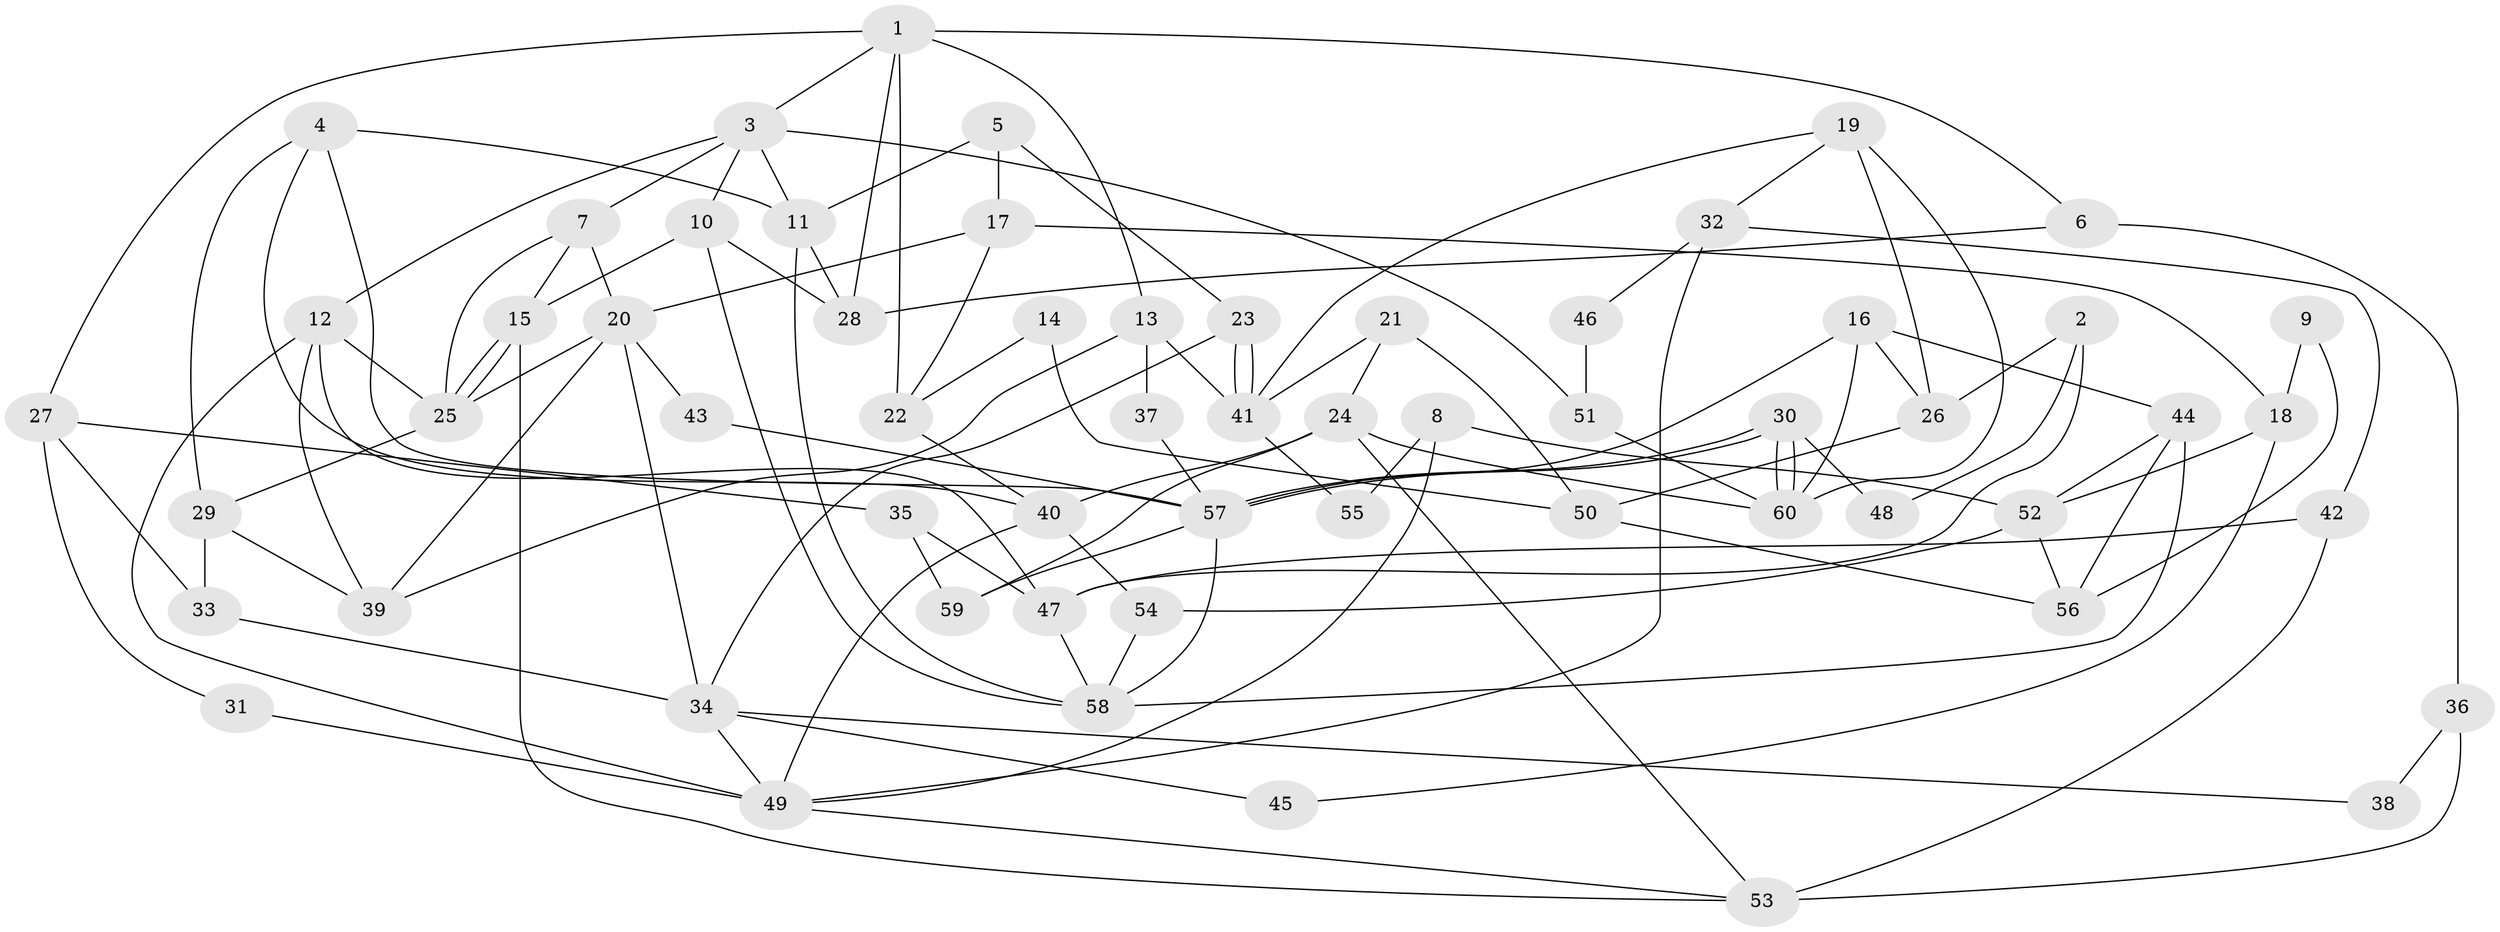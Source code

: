 // Generated by graph-tools (version 1.1) at 2025/51/03/09/25 04:51:49]
// undirected, 60 vertices, 120 edges
graph export_dot {
graph [start="1"]
  node [color=gray90,style=filled];
  1;
  2;
  3;
  4;
  5;
  6;
  7;
  8;
  9;
  10;
  11;
  12;
  13;
  14;
  15;
  16;
  17;
  18;
  19;
  20;
  21;
  22;
  23;
  24;
  25;
  26;
  27;
  28;
  29;
  30;
  31;
  32;
  33;
  34;
  35;
  36;
  37;
  38;
  39;
  40;
  41;
  42;
  43;
  44;
  45;
  46;
  47;
  48;
  49;
  50;
  51;
  52;
  53;
  54;
  55;
  56;
  57;
  58;
  59;
  60;
  1 -- 28;
  1 -- 3;
  1 -- 6;
  1 -- 13;
  1 -- 22;
  1 -- 27;
  2 -- 47;
  2 -- 26;
  2 -- 48;
  3 -- 11;
  3 -- 12;
  3 -- 7;
  3 -- 10;
  3 -- 51;
  4 -- 29;
  4 -- 57;
  4 -- 11;
  4 -- 40;
  5 -- 17;
  5 -- 11;
  5 -- 23;
  6 -- 28;
  6 -- 36;
  7 -- 15;
  7 -- 20;
  7 -- 25;
  8 -- 52;
  8 -- 49;
  8 -- 55;
  9 -- 56;
  9 -- 18;
  10 -- 58;
  10 -- 15;
  10 -- 28;
  11 -- 58;
  11 -- 28;
  12 -- 25;
  12 -- 49;
  12 -- 39;
  12 -- 47;
  13 -- 39;
  13 -- 37;
  13 -- 41;
  14 -- 22;
  14 -- 50;
  15 -- 25;
  15 -- 25;
  15 -- 53;
  16 -- 60;
  16 -- 57;
  16 -- 26;
  16 -- 44;
  17 -- 20;
  17 -- 22;
  17 -- 18;
  18 -- 52;
  18 -- 45;
  19 -- 41;
  19 -- 32;
  19 -- 26;
  19 -- 60;
  20 -- 25;
  20 -- 34;
  20 -- 39;
  20 -- 43;
  21 -- 24;
  21 -- 41;
  21 -- 50;
  22 -- 40;
  23 -- 41;
  23 -- 41;
  23 -- 34;
  24 -- 60;
  24 -- 53;
  24 -- 40;
  24 -- 59;
  25 -- 29;
  26 -- 50;
  27 -- 33;
  27 -- 31;
  27 -- 35;
  29 -- 39;
  29 -- 33;
  30 -- 60;
  30 -- 60;
  30 -- 57;
  30 -- 57;
  30 -- 48;
  31 -- 49;
  32 -- 42;
  32 -- 49;
  32 -- 46;
  33 -- 34;
  34 -- 38;
  34 -- 45;
  34 -- 49;
  35 -- 47;
  35 -- 59;
  36 -- 53;
  36 -- 38;
  37 -- 57;
  40 -- 49;
  40 -- 54;
  41 -- 55;
  42 -- 53;
  42 -- 47;
  43 -- 57;
  44 -- 56;
  44 -- 52;
  44 -- 58;
  46 -- 51;
  47 -- 58;
  49 -- 53;
  50 -- 56;
  51 -- 60;
  52 -- 54;
  52 -- 56;
  54 -- 58;
  57 -- 59;
  57 -- 58;
}
